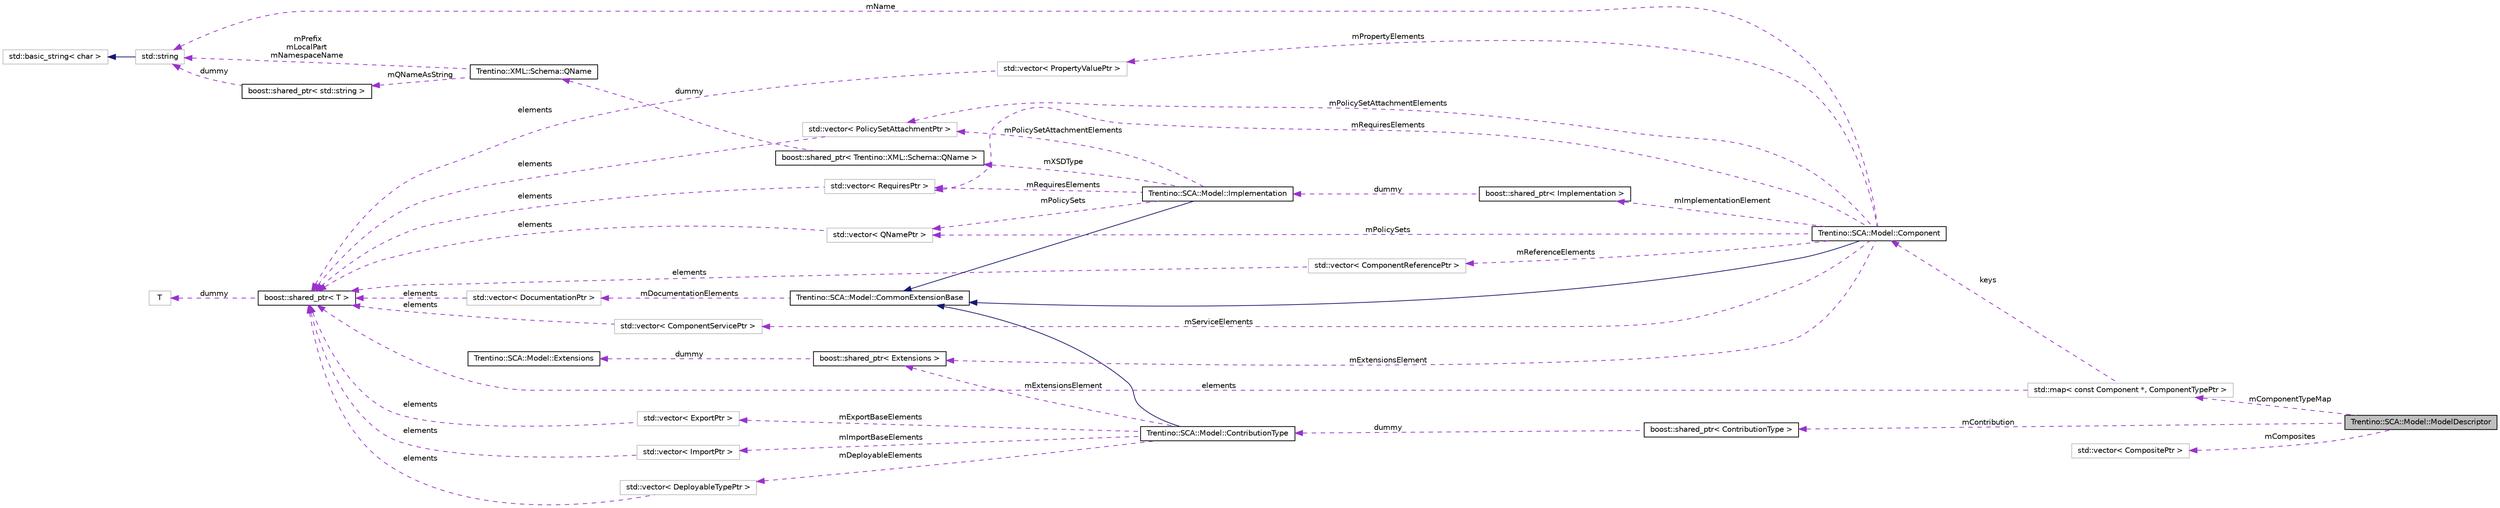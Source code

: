 digraph G
{
  edge [fontname="Helvetica",fontsize="10",labelfontname="Helvetica",labelfontsize="10"];
  node [fontname="Helvetica",fontsize="10",shape=record];
  rankdir="LR";
  Node1 [label="Trentino::SCA::Model::ModelDescriptor",height=0.2,width=0.4,color="black", fillcolor="grey75", style="filled" fontcolor="black"];
  Node2 -> Node1 [dir="back",color="darkorchid3",fontsize="10",style="dashed",label=" mComponentTypeMap" ,fontname="Helvetica"];
  Node2 [label="std::map\< const Component *, ComponentTypePtr \>",height=0.2,width=0.4,color="grey75", fillcolor="white", style="filled"];
  Node3 -> Node2 [dir="back",color="darkorchid3",fontsize="10",style="dashed",label=" elements" ,fontname="Helvetica"];
  Node3 [label="boost::shared_ptr\< T \>",height=0.2,width=0.4,color="black", fillcolor="white", style="filled",URL="$classboost_1_1shared__ptr.html"];
  Node4 -> Node3 [dir="back",color="darkorchid3",fontsize="10",style="dashed",label=" dummy" ,fontname="Helvetica"];
  Node4 [label="T",height=0.2,width=0.4,color="grey75", fillcolor="white", style="filled"];
  Node5 -> Node2 [dir="back",color="darkorchid3",fontsize="10",style="dashed",label=" keys" ,fontname="Helvetica"];
  Node5 [label="Trentino::SCA::Model::Component",height=0.2,width=0.4,color="black", fillcolor="white", style="filled",URL="$class_trentino_1_1_s_c_a_1_1_model_1_1_component.html"];
  Node6 -> Node5 [dir="back",color="midnightblue",fontsize="10",style="solid",fontname="Helvetica"];
  Node6 [label="Trentino::SCA::Model::CommonExtensionBase",height=0.2,width=0.4,color="black", fillcolor="white", style="filled",URL="$class_trentino_1_1_s_c_a_1_1_model_1_1_common_extension_base.html"];
  Node7 -> Node6 [dir="back",color="darkorchid3",fontsize="10",style="dashed",label=" mDocumentationElements" ,fontname="Helvetica"];
  Node7 [label="std::vector\< DocumentationPtr \>",height=0.2,width=0.4,color="grey75", fillcolor="white", style="filled"];
  Node3 -> Node7 [dir="back",color="darkorchid3",fontsize="10",style="dashed",label=" elements" ,fontname="Helvetica"];
  Node8 -> Node5 [dir="back",color="darkorchid3",fontsize="10",style="dashed",label=" mServiceElements" ,fontname="Helvetica"];
  Node8 [label="std::vector\< ComponentServicePtr \>",height=0.2,width=0.4,color="grey75", fillcolor="white", style="filled"];
  Node3 -> Node8 [dir="back",color="darkorchid3",fontsize="10",style="dashed",label=" elements" ,fontname="Helvetica"];
  Node9 -> Node5 [dir="back",color="darkorchid3",fontsize="10",style="dashed",label=" mImplementationElement" ,fontname="Helvetica"];
  Node9 [label="boost::shared_ptr\< Implementation \>",height=0.2,width=0.4,color="black", fillcolor="white", style="filled",URL="$classboost_1_1shared__ptr.html"];
  Node10 -> Node9 [dir="back",color="darkorchid3",fontsize="10",style="dashed",label=" dummy" ,fontname="Helvetica"];
  Node10 [label="Trentino::SCA::Model::Implementation",height=0.2,width=0.4,color="black", fillcolor="white", style="filled",URL="$class_trentino_1_1_s_c_a_1_1_model_1_1_implementation.html"];
  Node6 -> Node10 [dir="back",color="midnightblue",fontsize="10",style="solid",fontname="Helvetica"];
  Node11 -> Node10 [dir="back",color="darkorchid3",fontsize="10",style="dashed",label=" mRequiresElements" ,fontname="Helvetica"];
  Node11 [label="std::vector\< RequiresPtr \>",height=0.2,width=0.4,color="grey75", fillcolor="white", style="filled"];
  Node3 -> Node11 [dir="back",color="darkorchid3",fontsize="10",style="dashed",label=" elements" ,fontname="Helvetica"];
  Node12 -> Node10 [dir="back",color="darkorchid3",fontsize="10",style="dashed",label=" mXSDType" ,fontname="Helvetica"];
  Node12 [label="boost::shared_ptr\< Trentino::XML::Schema::QName \>",height=0.2,width=0.4,color="black", fillcolor="white", style="filled",URL="$classboost_1_1shared__ptr.html"];
  Node13 -> Node12 [dir="back",color="darkorchid3",fontsize="10",style="dashed",label=" dummy" ,fontname="Helvetica"];
  Node13 [label="Trentino::XML::Schema::QName",height=0.2,width=0.4,color="black", fillcolor="white", style="filled",URL="$class_trentino_1_1_x_m_l_1_1_schema_1_1_q_name.html",tooltip="Represents XML qualified names as defined in the XML specification: XML Schema Part 2: Datatypes Seco..."];
  Node14 -> Node13 [dir="back",color="darkorchid3",fontsize="10",style="dashed",label=" mQNameAsString" ,fontname="Helvetica"];
  Node14 [label="boost::shared_ptr\< std::string \>",height=0.2,width=0.4,color="black", fillcolor="white", style="filled",URL="$classboost_1_1shared__ptr.html"];
  Node15 -> Node14 [dir="back",color="darkorchid3",fontsize="10",style="dashed",label=" dummy" ,fontname="Helvetica"];
  Node15 [label="std::string",height=0.2,width=0.4,color="grey75", fillcolor="white", style="filled",tooltip="STL class."];
  Node16 -> Node15 [dir="back",color="midnightblue",fontsize="10",style="solid",fontname="Helvetica"];
  Node16 [label="std::basic_string\< char \>",height=0.2,width=0.4,color="grey75", fillcolor="white", style="filled",tooltip="STL class."];
  Node15 -> Node13 [dir="back",color="darkorchid3",fontsize="10",style="dashed",label=" mPrefix\nmLocalPart\nmNamespaceName" ,fontname="Helvetica"];
  Node17 -> Node10 [dir="back",color="darkorchid3",fontsize="10",style="dashed",label=" mPolicySets" ,fontname="Helvetica"];
  Node17 [label="std::vector\< QNamePtr \>",height=0.2,width=0.4,color="grey75", fillcolor="white", style="filled"];
  Node3 -> Node17 [dir="back",color="darkorchid3",fontsize="10",style="dashed",label=" elements" ,fontname="Helvetica"];
  Node18 -> Node10 [dir="back",color="darkorchid3",fontsize="10",style="dashed",label=" mPolicySetAttachmentElements" ,fontname="Helvetica"];
  Node18 [label="std::vector\< PolicySetAttachmentPtr \>",height=0.2,width=0.4,color="grey75", fillcolor="white", style="filled"];
  Node3 -> Node18 [dir="back",color="darkorchid3",fontsize="10",style="dashed",label=" elements" ,fontname="Helvetica"];
  Node11 -> Node5 [dir="back",color="darkorchid3",fontsize="10",style="dashed",label=" mRequiresElements" ,fontname="Helvetica"];
  Node19 -> Node5 [dir="back",color="darkorchid3",fontsize="10",style="dashed",label=" mPropertyElements" ,fontname="Helvetica"];
  Node19 [label="std::vector\< PropertyValuePtr \>",height=0.2,width=0.4,color="grey75", fillcolor="white", style="filled"];
  Node3 -> Node19 [dir="back",color="darkorchid3",fontsize="10",style="dashed",label=" elements" ,fontname="Helvetica"];
  Node15 -> Node5 [dir="back",color="darkorchid3",fontsize="10",style="dashed",label=" mName" ,fontname="Helvetica"];
  Node20 -> Node5 [dir="back",color="darkorchid3",fontsize="10",style="dashed",label=" mReferenceElements" ,fontname="Helvetica"];
  Node20 [label="std::vector\< ComponentReferencePtr \>",height=0.2,width=0.4,color="grey75", fillcolor="white", style="filled"];
  Node3 -> Node20 [dir="back",color="darkorchid3",fontsize="10",style="dashed",label=" elements" ,fontname="Helvetica"];
  Node21 -> Node5 [dir="back",color="darkorchid3",fontsize="10",style="dashed",label=" mExtensionsElement" ,fontname="Helvetica"];
  Node21 [label="boost::shared_ptr\< Extensions \>",height=0.2,width=0.4,color="black", fillcolor="white", style="filled",URL="$classboost_1_1shared__ptr.html"];
  Node22 -> Node21 [dir="back",color="darkorchid3",fontsize="10",style="dashed",label=" dummy" ,fontname="Helvetica"];
  Node22 [label="Trentino::SCA::Model::Extensions",height=0.2,width=0.4,color="black", fillcolor="white", style="filled",URL="$class_trentino_1_1_s_c_a_1_1_model_1_1_extensions.html"];
  Node17 -> Node5 [dir="back",color="darkorchid3",fontsize="10",style="dashed",label=" mPolicySets" ,fontname="Helvetica"];
  Node18 -> Node5 [dir="back",color="darkorchid3",fontsize="10",style="dashed",label=" mPolicySetAttachmentElements" ,fontname="Helvetica"];
  Node23 -> Node1 [dir="back",color="darkorchid3",fontsize="10",style="dashed",label=" mContribution" ,fontname="Helvetica"];
  Node23 [label="boost::shared_ptr\< ContributionType \>",height=0.2,width=0.4,color="black", fillcolor="white", style="filled",URL="$classboost_1_1shared__ptr.html"];
  Node24 -> Node23 [dir="back",color="darkorchid3",fontsize="10",style="dashed",label=" dummy" ,fontname="Helvetica"];
  Node24 [label="Trentino::SCA::Model::ContributionType",height=0.2,width=0.4,color="black", fillcolor="white", style="filled",URL="$class_trentino_1_1_s_c_a_1_1_model_1_1_contribution_type.html"];
  Node6 -> Node24 [dir="back",color="midnightblue",fontsize="10",style="solid",fontname="Helvetica"];
  Node25 -> Node24 [dir="back",color="darkorchid3",fontsize="10",style="dashed",label=" mExportBaseElements" ,fontname="Helvetica"];
  Node25 [label="std::vector\< ExportPtr \>",height=0.2,width=0.4,color="grey75", fillcolor="white", style="filled"];
  Node3 -> Node25 [dir="back",color="darkorchid3",fontsize="10",style="dashed",label=" elements" ,fontname="Helvetica"];
  Node21 -> Node24 [dir="back",color="darkorchid3",fontsize="10",style="dashed",label=" mExtensionsElement" ,fontname="Helvetica"];
  Node26 -> Node24 [dir="back",color="darkorchid3",fontsize="10",style="dashed",label=" mImportBaseElements" ,fontname="Helvetica"];
  Node26 [label="std::vector\< ImportPtr \>",height=0.2,width=0.4,color="grey75", fillcolor="white", style="filled"];
  Node3 -> Node26 [dir="back",color="darkorchid3",fontsize="10",style="dashed",label=" elements" ,fontname="Helvetica"];
  Node27 -> Node24 [dir="back",color="darkorchid3",fontsize="10",style="dashed",label=" mDeployableElements" ,fontname="Helvetica"];
  Node27 [label="std::vector\< DeployableTypePtr \>",height=0.2,width=0.4,color="grey75", fillcolor="white", style="filled"];
  Node3 -> Node27 [dir="back",color="darkorchid3",fontsize="10",style="dashed",label=" elements" ,fontname="Helvetica"];
  Node28 -> Node1 [dir="back",color="darkorchid3",fontsize="10",style="dashed",label=" mComposites" ,fontname="Helvetica"];
  Node28 [label="std::vector\< CompositePtr \>",height=0.2,width=0.4,color="grey75", fillcolor="white", style="filled"];
}
